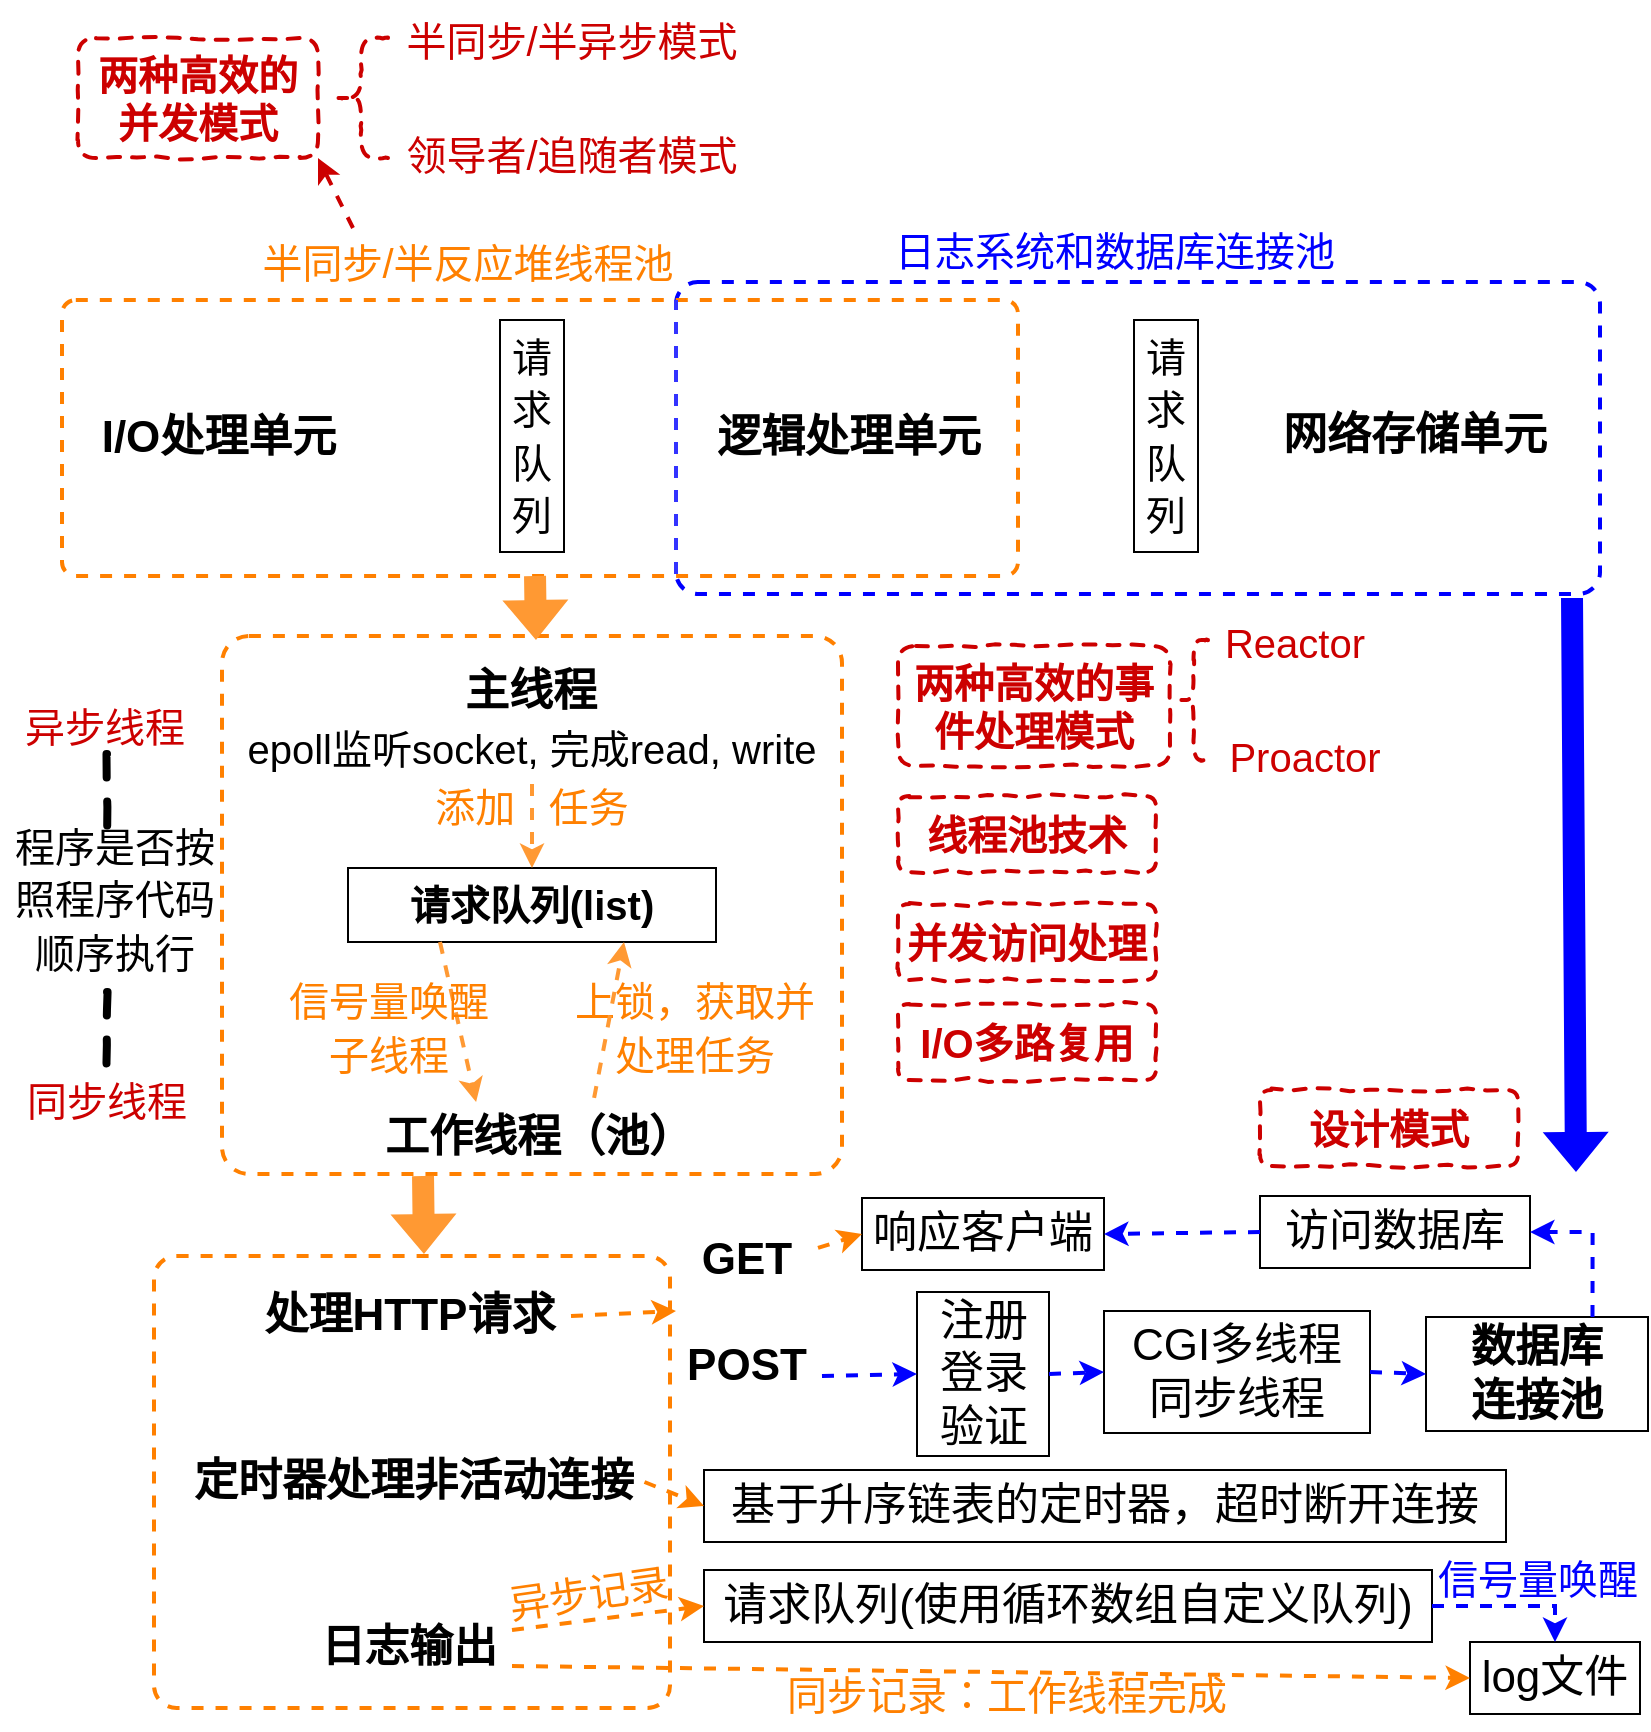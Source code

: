 <mxfile version="20.0.4" type="github">
  <diagram id="v8hTpokYwNXpzIlPlH0_" name="Page-1">
    <mxGraphModel dx="2249" dy="761" grid="0" gridSize="10" guides="1" tooltips="1" connect="1" arrows="1" fold="1" page="1" pageScale="1" pageWidth="827" pageHeight="1169" math="0" shadow="0">
      <root>
        <mxCell id="0" />
        <mxCell id="1" parent="0" />
        <mxCell id="amvjW9r1WKbjVWtIjcH6-35" value="" style="rounded=1;whiteSpace=wrap;html=1;fontSize=20;arcSize=5;dashed=1;strokeWidth=2;strokeColor=#FF8000;" parent="1" vertex="1">
          <mxGeometry x="-750" y="675" width="258" height="226" as="geometry" />
        </mxCell>
        <mxCell id="amvjW9r1WKbjVWtIjcH6-29" value="" style="rounded=1;whiteSpace=wrap;html=1;fontSize=20;arcSize=5;dashed=1;strokeWidth=2;strokeColor=#FF8000;" parent="1" vertex="1">
          <mxGeometry x="-716" y="365" width="310" height="269" as="geometry" />
        </mxCell>
        <mxCell id="amvjW9r1WKbjVWtIjcH6-7" value="" style="rounded=1;whiteSpace=wrap;html=1;fontSize=20;arcSize=7;dashed=1;strokeWidth=2;strokeColor=#0000FF;" parent="1" vertex="1">
          <mxGeometry x="-489" y="188" width="462" height="156" as="geometry" />
        </mxCell>
        <mxCell id="amvjW9r1WKbjVWtIjcH6-6" value="" style="rounded=1;whiteSpace=wrap;html=1;fontSize=20;arcSize=5;dashed=1;strokeWidth=2;strokeColor=#FF8000;" parent="1" vertex="1">
          <mxGeometry x="-796" y="197" width="478" height="138" as="geometry" />
        </mxCell>
        <mxCell id="amvjW9r1WKbjVWtIjcH6-1" value="I/O处理单元" style="rounded=0;whiteSpace=wrap;html=1;fontStyle=1;fontSize=22;strokeColor=none;fillColor=none;flipH=1;" parent="1" vertex="1">
          <mxGeometry x="-790" y="237.5" width="145" height="57" as="geometry" />
        </mxCell>
        <mxCell id="amvjW9r1WKbjVWtIjcH6-2" value="逻辑处理单元" style="rounded=0;whiteSpace=wrap;html=1;fontStyle=1;fontSize=22;strokeColor=none;fillColor=none;flipH=1;" parent="1" vertex="1">
          <mxGeometry x="-475" y="237.5" width="145" height="57" as="geometry" />
        </mxCell>
        <mxCell id="amvjW9r1WKbjVWtIjcH6-3" value="网络存储单元" style="rounded=0;whiteSpace=wrap;html=1;fontStyle=1;fontSize=22;strokeColor=none;fillColor=none;flipH=1;" parent="1" vertex="1">
          <mxGeometry x="-192" y="236.5" width="145" height="57" as="geometry" />
        </mxCell>
        <mxCell id="amvjW9r1WKbjVWtIjcH6-4" value="&lt;font style=&quot;font-size: 20px;&quot;&gt;请求队列&lt;/font&gt;" style="rounded=0;whiteSpace=wrap;html=1;fontSize=22;" parent="1" vertex="1">
          <mxGeometry x="-577" y="207" width="32" height="116" as="geometry" />
        </mxCell>
        <mxCell id="amvjW9r1WKbjVWtIjcH6-5" value="&lt;font style=&quot;font-size: 20px;&quot;&gt;请求队列&lt;/font&gt;" style="rounded=0;whiteSpace=wrap;html=1;fontSize=22;" parent="1" vertex="1">
          <mxGeometry x="-260" y="207" width="32" height="116" as="geometry" />
        </mxCell>
        <mxCell id="amvjW9r1WKbjVWtIjcH6-8" value="" style="endArrow=none;html=1;rounded=0;fontSize=20;dashed=1;strokeWidth=2;strokeColor=#3333FF;" parent="1" edge="1">
          <mxGeometry width="50" height="50" relative="1" as="geometry">
            <mxPoint x="-489" y="334" as="sourcePoint" />
            <mxPoint x="-489" y="197" as="targetPoint" />
          </mxGeometry>
        </mxCell>
        <mxCell id="amvjW9r1WKbjVWtIjcH6-9" value="半同步/半反应堆线程池" style="rounded=0;whiteSpace=wrap;html=1;dashed=1;fontSize=20;strokeColor=none;strokeWidth=2;fillColor=none;fontColor=#FF8000;" parent="1" vertex="1">
          <mxGeometry x="-708" y="161" width="230" height="33" as="geometry" />
        </mxCell>
        <mxCell id="amvjW9r1WKbjVWtIjcH6-11" value="日志系统和数据库连接池" style="rounded=0;whiteSpace=wrap;html=1;dashed=1;fontSize=20;strokeColor=none;strokeWidth=2;fillColor=none;fontColor=#0000FF;" parent="1" vertex="1">
          <mxGeometry x="-395" y="155" width="251" height="33" as="geometry" />
        </mxCell>
        <mxCell id="amvjW9r1WKbjVWtIjcH6-12" value="" style="endArrow=classic;html=1;rounded=0;dashed=1;fontSize=20;fontColor=#CC0000;strokeColor=#CC0000;strokeWidth=2;exitX=0.25;exitY=0;exitDx=0;exitDy=0;entryX=1;entryY=1;entryDx=0;entryDy=0;" parent="1" source="amvjW9r1WKbjVWtIjcH6-9" target="amvjW9r1WKbjVWtIjcH6-13" edge="1">
          <mxGeometry width="50" height="50" relative="1" as="geometry">
            <mxPoint x="-582" y="131" as="sourcePoint" />
            <mxPoint x="-617" y="51" as="targetPoint" />
          </mxGeometry>
        </mxCell>
        <mxCell id="amvjW9r1WKbjVWtIjcH6-13" value="两种高效的并发模式" style="rounded=1;whiteSpace=wrap;html=1;dashed=1;fontSize=20;fontColor=#CC0000;strokeColor=#CC0000;strokeWidth=2;fillColor=none;comic=1;fontStyle=1" parent="1" vertex="1">
          <mxGeometry x="-788" y="66" width="120" height="60" as="geometry" />
        </mxCell>
        <mxCell id="amvjW9r1WKbjVWtIjcH6-14" value="" style="shape=curlyBracket;whiteSpace=wrap;html=1;rounded=1;dashed=1;comic=1;fontSize=20;fontColor=#CC0000;strokeColor=#CC0000;strokeWidth=2;fillColor=none;" parent="1" vertex="1">
          <mxGeometry x="-660" y="66" width="27" height="60" as="geometry" />
        </mxCell>
        <mxCell id="amvjW9r1WKbjVWtIjcH6-15" value="半同步/半异步模式" style="rounded=0;whiteSpace=wrap;html=1;dashed=1;comic=1;fontSize=20;fontColor=#CC0000;strokeColor=none;strokeWidth=2;fillColor=none;" parent="1" vertex="1">
          <mxGeometry x="-638" y="47" width="194" height="40" as="geometry" />
        </mxCell>
        <mxCell id="amvjW9r1WKbjVWtIjcH6-16" value="领导者/追随者模式" style="rounded=0;whiteSpace=wrap;html=1;dashed=1;comic=1;fontSize=20;fontColor=#CC0000;strokeColor=none;strokeWidth=2;fillColor=none;" parent="1" vertex="1">
          <mxGeometry x="-638" y="104" width="194" height="40" as="geometry" />
        </mxCell>
        <mxCell id="amvjW9r1WKbjVWtIjcH6-17" value="" style="shape=flexArrow;endArrow=classic;html=1;rounded=0;dashed=1;fontSize=20;fontColor=#FF9933;strokeColor=none;strokeWidth=2;fillColor=#FF9933;" parent="1" edge="1">
          <mxGeometry width="50" height="50" relative="1" as="geometry">
            <mxPoint x="-559.5" y="334" as="sourcePoint" />
            <mxPoint x="-559" y="368" as="targetPoint" />
          </mxGeometry>
        </mxCell>
        <mxCell id="amvjW9r1WKbjVWtIjcH6-18" value="主线程" style="rounded=0;whiteSpace=wrap;html=1;fontStyle=1;fontSize=22;strokeColor=none;fillColor=none;flipH=1;" parent="1" vertex="1">
          <mxGeometry x="-633" y="375" width="143" height="36" as="geometry" />
        </mxCell>
        <mxCell id="amvjW9r1WKbjVWtIjcH6-19" value="工作线程（池）" style="rounded=0;whiteSpace=wrap;html=1;fontStyle=1;fontSize=22;strokeColor=none;fillColor=none;flipH=1;" parent="1" vertex="1">
          <mxGeometry x="-650" y="598" width="185" height="36" as="geometry" />
        </mxCell>
        <mxCell id="amvjW9r1WKbjVWtIjcH6-20" value="&lt;font style=&quot;font-size: 20px;&quot;&gt;请求队列(list)&lt;/font&gt;" style="rounded=0;whiteSpace=wrap;html=1;fontSize=22;fontStyle=1" parent="1" vertex="1">
          <mxGeometry x="-653" y="481" width="184" height="37" as="geometry" />
        </mxCell>
        <mxCell id="amvjW9r1WKbjVWtIjcH6-21" value="&lt;font style=&quot;font-size: 20px;&quot;&gt;epoll监听socket, 完成read, write&lt;/font&gt;" style="rounded=0;whiteSpace=wrap;html=1;fontSize=22;fillColor=none;strokeColor=none;" parent="1" vertex="1">
          <mxGeometry x="-720" y="405" width="318" height="34" as="geometry" />
        </mxCell>
        <mxCell id="amvjW9r1WKbjVWtIjcH6-23" value="" style="endArrow=classic;html=1;rounded=0;dashed=1;fontSize=20;fontColor=#FF9933;strokeColor=#FF9933;strokeWidth=2;fillColor=#FF9933;exitX=0.5;exitY=1;exitDx=0;exitDy=0;" parent="1" source="amvjW9r1WKbjVWtIjcH6-21" target="amvjW9r1WKbjVWtIjcH6-20" edge="1">
          <mxGeometry width="50" height="50" relative="1" as="geometry">
            <mxPoint x="-435" y="408" as="sourcePoint" />
            <mxPoint x="-385" y="358" as="targetPoint" />
          </mxGeometry>
        </mxCell>
        <mxCell id="amvjW9r1WKbjVWtIjcH6-24" value="&lt;span style=&quot;font-size: 20px;&quot;&gt;添加&amp;nbsp; &amp;nbsp;任务&lt;/span&gt;" style="rounded=0;whiteSpace=wrap;html=1;fontSize=22;fillColor=none;strokeColor=none;fontColor=#FF8000;" parent="1" vertex="1">
          <mxGeometry x="-720.5" y="434" width="318" height="34" as="geometry" />
        </mxCell>
        <mxCell id="amvjW9r1WKbjVWtIjcH6-25" value="" style="endArrow=classic;html=1;rounded=0;dashed=1;fontSize=20;fontColor=#FF9933;strokeColor=#FF9933;strokeWidth=2;fillColor=#FF9933;entryX=0.67;entryY=0;entryDx=0;entryDy=0;exitX=0.25;exitY=1;exitDx=0;exitDy=0;entryPerimeter=0;" parent="1" source="amvjW9r1WKbjVWtIjcH6-20" target="amvjW9r1WKbjVWtIjcH6-19" edge="1">
          <mxGeometry width="50" height="50" relative="1" as="geometry">
            <mxPoint x="-551" y="449" as="sourcePoint" />
            <mxPoint x="-550.992" y="491" as="targetPoint" />
          </mxGeometry>
        </mxCell>
        <mxCell id="amvjW9r1WKbjVWtIjcH6-26" value="&lt;span style=&quot;font-size: 20px;&quot;&gt;信号量唤醒&lt;br&gt;子线程&lt;/span&gt;" style="rounded=0;whiteSpace=wrap;html=1;fontSize=22;fillColor=none;strokeColor=none;fontColor=#FF8000;" parent="1" vertex="1">
          <mxGeometry x="-698" y="531" width="130.5" height="59" as="geometry" />
        </mxCell>
        <mxCell id="amvjW9r1WKbjVWtIjcH6-27" value="&lt;span style=&quot;font-size: 20px;&quot;&gt;上锁，获取并处理任务&lt;/span&gt;" style="rounded=0;whiteSpace=wrap;html=1;fontSize=22;fillColor=none;strokeColor=none;fontColor=#FF8000;" parent="1" vertex="1">
          <mxGeometry x="-545" y="531" width="130.5" height="59" as="geometry" />
        </mxCell>
        <mxCell id="amvjW9r1WKbjVWtIjcH6-28" value="" style="endArrow=classic;html=1;rounded=0;dashed=1;fontSize=20;fontColor=#FF9933;strokeColor=#FF9933;strokeWidth=2;fillColor=#FF9933;entryX=0.75;entryY=1;entryDx=0;entryDy=0;exitX=0.351;exitY=-0.056;exitDx=0;exitDy=0;exitPerimeter=0;" parent="1" source="amvjW9r1WKbjVWtIjcH6-19" target="amvjW9r1WKbjVWtIjcH6-20" edge="1">
          <mxGeometry width="50" height="50" relative="1" as="geometry">
            <mxPoint x="-597" y="528" as="sourcePoint" />
            <mxPoint x="-587.25" y="607" as="targetPoint" />
          </mxGeometry>
        </mxCell>
        <mxCell id="amvjW9r1WKbjVWtIjcH6-30" value="异步线程" style="rounded=0;whiteSpace=wrap;html=1;dashed=1;comic=1;fontSize=20;fontColor=#CC0000;strokeColor=none;strokeWidth=2;fillColor=none;" parent="1" vertex="1">
          <mxGeometry x="-820" y="390" width="91" height="40" as="geometry" />
        </mxCell>
        <mxCell id="amvjW9r1WKbjVWtIjcH6-31" value="同步线程" style="rounded=0;whiteSpace=wrap;html=1;dashed=1;comic=1;fontSize=20;fontColor=#CC0000;strokeColor=none;strokeWidth=2;fillColor=none;" parent="1" vertex="1">
          <mxGeometry x="-819" y="577" width="91" height="40" as="geometry" />
        </mxCell>
        <mxCell id="amvjW9r1WKbjVWtIjcH6-32" value="处理HTTP请求" style="rounded=0;whiteSpace=wrap;html=1;fontStyle=1;fontSize=22;strokeColor=none;fillColor=none;flipH=1;" parent="1" vertex="1">
          <mxGeometry x="-703.5" y="687" width="162" height="36" as="geometry" />
        </mxCell>
        <mxCell id="amvjW9r1WKbjVWtIjcH6-33" value="定时器处理非活动连接" style="rounded=0;whiteSpace=wrap;html=1;fontStyle=1;fontSize=22;strokeColor=none;fillColor=none;flipH=1;" parent="1" vertex="1">
          <mxGeometry x="-736.25" y="770" width="231.5" height="36" as="geometry" />
        </mxCell>
        <mxCell id="amvjW9r1WKbjVWtIjcH6-34" value="日志输出" style="rounded=0;whiteSpace=wrap;html=1;fontStyle=1;fontSize=22;strokeColor=none;fillColor=none;flipH=1;" parent="1" vertex="1">
          <mxGeometry x="-674" y="853" width="103" height="36" as="geometry" />
        </mxCell>
        <mxCell id="amvjW9r1WKbjVWtIjcH6-36" value="" style="shape=flexArrow;endArrow=classic;html=1;rounded=0;dashed=1;fontSize=20;fontColor=#FF9933;strokeColor=none;strokeWidth=2;fillColor=#FF9933;exitX=0.5;exitY=1;exitDx=0;exitDy=0;" parent="1" edge="1">
          <mxGeometry width="50" height="50" relative="1" as="geometry">
            <mxPoint x="-615.5" y="634" as="sourcePoint" />
            <mxPoint x="-615" y="675" as="targetPoint" />
          </mxGeometry>
        </mxCell>
        <mxCell id="amvjW9r1WKbjVWtIjcH6-37" value="" style="endArrow=classic;html=1;rounded=0;dashed=1;fontSize=20;fontColor=#FF8000;strokeColor=#FF8000;strokeWidth=2;fillColor=#FF9933;exitX=1;exitY=0.5;exitDx=0;exitDy=0;entryX=0;entryY=0.5;entryDx=0;entryDy=0;" parent="1" source="amvjW9r1WKbjVWtIjcH6-32" target="amvjW9r1WKbjVWtIjcH6-38" edge="1">
          <mxGeometry width="50" height="50" relative="1" as="geometry">
            <mxPoint x="-410" y="753" as="sourcePoint" />
            <mxPoint x="-475" y="698" as="targetPoint" />
          </mxGeometry>
        </mxCell>
        <mxCell id="amvjW9r1WKbjVWtIjcH6-38" value="GET&lt;br&gt;&lt;br&gt;POST" style="rounded=0;whiteSpace=wrap;html=1;fontStyle=1;fontSize=22;strokeColor=none;fillColor=none;flipH=1;" parent="1" vertex="1">
          <mxGeometry x="-489" y="661" width="71" height="83" as="geometry" />
        </mxCell>
        <mxCell id="amvjW9r1WKbjVWtIjcH6-39" value="访问数据库" style="rounded=0;whiteSpace=wrap;html=1;fontStyle=0;fontSize=22;strokeColor=default;fillColor=none;flipH=1;" parent="1" vertex="1">
          <mxGeometry x="-197" y="645" width="135" height="36" as="geometry" />
        </mxCell>
        <mxCell id="amvjW9r1WKbjVWtIjcH6-40" value="响应客户端" style="rounded=0;whiteSpace=wrap;html=1;fontStyle=0;fontSize=22;strokeColor=default;fillColor=none;flipH=1;" parent="1" vertex="1">
          <mxGeometry x="-396" y="646" width="121" height="36" as="geometry" />
        </mxCell>
        <mxCell id="amvjW9r1WKbjVWtIjcH6-42" value="注册&lt;br&gt;登录&lt;br&gt;验证" style="rounded=0;whiteSpace=wrap;html=1;fontStyle=0;fontSize=22;strokeColor=default;fillColor=none;flipH=1;" parent="1" vertex="1">
          <mxGeometry x="-368.5" y="693" width="66" height="82" as="geometry" />
        </mxCell>
        <mxCell id="amvjW9r1WKbjVWtIjcH6-43" value="CGI多线程&lt;br&gt;同步线程" style="rounded=0;whiteSpace=wrap;html=1;fontStyle=0;fontSize=22;strokeColor=default;fillColor=none;flipH=1;" parent="1" vertex="1">
          <mxGeometry x="-275" y="702.5" width="133" height="61" as="geometry" />
        </mxCell>
        <mxCell id="amvjW9r1WKbjVWtIjcH6-44" value="数据库&lt;br&gt;连接池" style="rounded=0;whiteSpace=wrap;html=1;fontStyle=1;fontSize=22;strokeColor=default;fillColor=none;flipH=1;" parent="1" vertex="1">
          <mxGeometry x="-114" y="705.5" width="111" height="57" as="geometry" />
        </mxCell>
        <mxCell id="amvjW9r1WKbjVWtIjcH6-45" value="" style="endArrow=classic;html=1;rounded=0;dashed=1;fontSize=21;fontColor=#FF8000;strokeColor=#FF8000;strokeWidth=2;fillColor=#FF9933;exitX=0;exitY=0.12;exitDx=0;exitDy=0;exitPerimeter=0;entryX=0;entryY=0.5;entryDx=0;entryDy=0;" parent="1" source="amvjW9r1WKbjVWtIjcH6-38" target="amvjW9r1WKbjVWtIjcH6-40" edge="1">
          <mxGeometry width="50" height="50" relative="1" as="geometry">
            <mxPoint x="-271" y="563" as="sourcePoint" />
            <mxPoint x="-221" y="513" as="targetPoint" />
          </mxGeometry>
        </mxCell>
        <mxCell id="amvjW9r1WKbjVWtIjcH6-48" value="" style="endArrow=classic;html=1;rounded=0;dashed=1;fontSize=21;fontColor=#FF8000;strokeColor=#0000FF;strokeWidth=2;fillColor=#FF9933;exitX=-0.028;exitY=0.892;exitDx=0;exitDy=0;entryX=0;entryY=0.5;entryDx=0;entryDy=0;exitPerimeter=0;" parent="1" source="amvjW9r1WKbjVWtIjcH6-38" target="amvjW9r1WKbjVWtIjcH6-42" edge="1">
          <mxGeometry width="50" height="50" relative="1" as="geometry">
            <mxPoint x="-179" y="577" as="sourcePoint" />
            <mxPoint x="-129" y="527" as="targetPoint" />
          </mxGeometry>
        </mxCell>
        <mxCell id="amvjW9r1WKbjVWtIjcH6-49" value="" style="endArrow=classic;html=1;rounded=0;dashed=1;fontSize=21;fontColor=#FF8000;strokeColor=#0000FF;strokeWidth=2;fillColor=#FF9933;exitX=0;exitY=0.5;exitDx=0;exitDy=0;entryX=1;entryY=0.5;entryDx=0;entryDy=0;" parent="1" source="amvjW9r1WKbjVWtIjcH6-39" target="amvjW9r1WKbjVWtIjcH6-40" edge="1">
          <mxGeometry width="50" height="50" relative="1" as="geometry">
            <mxPoint x="-290" y="571" as="sourcePoint" />
            <mxPoint x="-240" y="521" as="targetPoint" />
          </mxGeometry>
        </mxCell>
        <mxCell id="amvjW9r1WKbjVWtIjcH6-50" value="" style="endArrow=classic;html=1;rounded=0;dashed=1;fontSize=21;fontColor=#FF8000;strokeColor=#0000FF;strokeWidth=2;fillColor=#FF9933;exitX=1;exitY=0.5;exitDx=0;exitDy=0;entryX=0;entryY=0.5;entryDx=0;entryDy=0;" parent="1" source="amvjW9r1WKbjVWtIjcH6-42" target="amvjW9r1WKbjVWtIjcH6-43" edge="1">
          <mxGeometry width="50" height="50" relative="1" as="geometry">
            <mxPoint x="-280" y="581" as="sourcePoint" />
            <mxPoint x="-230" y="531" as="targetPoint" />
          </mxGeometry>
        </mxCell>
        <mxCell id="amvjW9r1WKbjVWtIjcH6-51" value="" style="endArrow=classic;html=1;rounded=0;dashed=1;fontSize=21;fontColor=#FF8000;strokeColor=#0000FF;strokeWidth=2;fillColor=#FF9933;exitX=1;exitY=0.5;exitDx=0;exitDy=0;entryX=0;entryY=0.5;entryDx=0;entryDy=0;" parent="1" source="amvjW9r1WKbjVWtIjcH6-43" target="amvjW9r1WKbjVWtIjcH6-44" edge="1">
          <mxGeometry width="50" height="50" relative="1" as="geometry">
            <mxPoint x="-270" y="591" as="sourcePoint" />
            <mxPoint x="-220" y="541" as="targetPoint" />
          </mxGeometry>
        </mxCell>
        <mxCell id="amvjW9r1WKbjVWtIjcH6-52" value="" style="edgeStyle=segmentEdgeStyle;endArrow=classic;html=1;rounded=0;dashed=1;fontSize=21;fontColor=#FF8000;strokeColor=#0000FF;strokeWidth=2;fillColor=#FF9933;exitX=0.75;exitY=0;exitDx=0;exitDy=0;entryX=1;entryY=0.5;entryDx=0;entryDy=0;" parent="1" source="amvjW9r1WKbjVWtIjcH6-44" target="amvjW9r1WKbjVWtIjcH6-39" edge="1">
          <mxGeometry width="50" height="50" relative="1" as="geometry">
            <mxPoint x="-435" y="563" as="sourcePoint" />
            <mxPoint x="-385" y="513" as="targetPoint" />
            <Array as="points">
              <mxPoint x="-31" y="663" />
            </Array>
          </mxGeometry>
        </mxCell>
        <mxCell id="amvjW9r1WKbjVWtIjcH6-53" value="基于升序链表的定时器，超时断开连接" style="rounded=0;whiteSpace=wrap;html=1;fontStyle=0;fontSize=22;strokeColor=default;fillColor=none;flipH=1;" parent="1" vertex="1">
          <mxGeometry x="-475" y="782" width="401" height="36" as="geometry" />
        </mxCell>
        <mxCell id="amvjW9r1WKbjVWtIjcH6-54" value="" style="endArrow=classic;html=1;rounded=0;dashed=1;fontSize=20;fontColor=#FF8000;strokeColor=#FF8000;strokeWidth=2;fillColor=#FF9933;exitX=1;exitY=0.5;exitDx=0;exitDy=0;entryX=0;entryY=0.5;entryDx=0;entryDy=0;" parent="1" source="amvjW9r1WKbjVWtIjcH6-33" target="amvjW9r1WKbjVWtIjcH6-53" edge="1">
          <mxGeometry width="50" height="50" relative="1" as="geometry">
            <mxPoint x="-531.5" y="715" as="sourcePoint" />
            <mxPoint x="-479" y="712.5" as="targetPoint" />
          </mxGeometry>
        </mxCell>
        <mxCell id="amvjW9r1WKbjVWtIjcH6-55" value="请求队列(使用循环数组自定义队列)" style="rounded=0;whiteSpace=wrap;html=1;fontStyle=0;fontSize=22;strokeColor=default;fillColor=none;flipH=1;" parent="1" vertex="1">
          <mxGeometry x="-475" y="832" width="364" height="36" as="geometry" />
        </mxCell>
        <mxCell id="amvjW9r1WKbjVWtIjcH6-56" value="" style="endArrow=classic;html=1;rounded=0;dashed=1;fontSize=20;fontColor=#FF8000;strokeColor=#FF8000;strokeWidth=2;fillColor=#FF9933;exitX=1;exitY=0.25;exitDx=0;exitDy=0;entryX=0;entryY=0.5;entryDx=0;entryDy=0;" parent="1" source="amvjW9r1WKbjVWtIjcH6-34" target="amvjW9r1WKbjVWtIjcH6-55" edge="1">
          <mxGeometry width="50" height="50" relative="1" as="geometry">
            <mxPoint x="-531.5" y="715" as="sourcePoint" />
            <mxPoint x="-479" y="712.5" as="targetPoint" />
          </mxGeometry>
        </mxCell>
        <mxCell id="amvjW9r1WKbjVWtIjcH6-57" value="&lt;span style=&quot;font-size: 20px;&quot;&gt;异步记录&lt;/span&gt;" style="rounded=0;whiteSpace=wrap;html=1;fontSize=22;fillColor=none;strokeColor=none;fontColor=#FF8000;rotation=352;" parent="1" vertex="1">
          <mxGeometry x="-579" y="827" width="93" height="34" as="geometry" />
        </mxCell>
        <mxCell id="amvjW9r1WKbjVWtIjcH6-58" value="log文件" style="rounded=0;whiteSpace=wrap;html=1;fontStyle=0;fontSize=22;strokeColor=default;fillColor=none;flipH=1;" parent="1" vertex="1">
          <mxGeometry x="-92" y="868" width="85" height="36" as="geometry" />
        </mxCell>
        <mxCell id="amvjW9r1WKbjVWtIjcH6-59" value="" style="edgeStyle=segmentEdgeStyle;endArrow=classic;html=1;rounded=0;dashed=1;fontSize=21;fontColor=#FF8000;strokeColor=#0000FF;strokeWidth=2;fillColor=#FF9933;exitX=1;exitY=0.5;exitDx=0;exitDy=0;entryX=0.5;entryY=0;entryDx=0;entryDy=0;" parent="1" source="amvjW9r1WKbjVWtIjcH6-55" target="amvjW9r1WKbjVWtIjcH6-58" edge="1">
          <mxGeometry width="50" height="50" relative="1" as="geometry">
            <mxPoint x="-435" y="723" as="sourcePoint" />
            <mxPoint x="-385" y="673" as="targetPoint" />
          </mxGeometry>
        </mxCell>
        <mxCell id="amvjW9r1WKbjVWtIjcH6-61" value="&lt;span style=&quot;font-size: 20px;&quot;&gt;信号量唤醒&lt;/span&gt;" style="rounded=0;whiteSpace=wrap;html=1;fontSize=22;fillColor=none;strokeColor=none;fontColor=#0000FF;" parent="1" vertex="1">
          <mxGeometry x="-112" y="820" width="108" height="34" as="geometry" />
        </mxCell>
        <mxCell id="amvjW9r1WKbjVWtIjcH6-63" value="&lt;span style=&quot;font-size: 20px;&quot;&gt;同步记录：工作线程完成&lt;/span&gt;" style="rounded=0;whiteSpace=wrap;html=1;fontSize=22;fillColor=none;strokeColor=none;fontColor=#FF8000;rotation=0;" parent="1" vertex="1">
          <mxGeometry x="-447" y="878" width="247" height="34" as="geometry" />
        </mxCell>
        <mxCell id="amvjW9r1WKbjVWtIjcH6-65" value="" style="endArrow=classic;html=1;rounded=0;dashed=1;fontSize=20;fontColor=#FF8000;strokeColor=#FF8000;strokeWidth=2;fillColor=#FF9933;exitX=1;exitY=0.75;exitDx=0;exitDy=0;entryX=0;entryY=0.5;entryDx=0;entryDy=0;" parent="1" source="amvjW9r1WKbjVWtIjcH6-34" target="amvjW9r1WKbjVWtIjcH6-58" edge="1">
          <mxGeometry width="50" height="50" relative="1" as="geometry">
            <mxPoint x="-531.5" y="715" as="sourcePoint" />
            <mxPoint x="-479" y="712.5" as="targetPoint" />
          </mxGeometry>
        </mxCell>
        <mxCell id="amvjW9r1WKbjVWtIjcH6-67" value="" style="shape=flexArrow;endArrow=classic;html=1;rounded=0;dashed=1;fontSize=20;fontColor=#FF9933;strokeColor=none;strokeWidth=2;fillColor=#0000FF;" parent="1" edge="1">
          <mxGeometry width="50" height="50" relative="1" as="geometry">
            <mxPoint x="-41" y="345" as="sourcePoint" />
            <mxPoint x="-39" y="634" as="targetPoint" />
          </mxGeometry>
        </mxCell>
        <mxCell id="amvjW9r1WKbjVWtIjcH6-68" value="两种高效的事件处理模式" style="rounded=1;whiteSpace=wrap;html=1;dashed=1;fontSize=20;fontColor=#CC0000;strokeColor=#CC0000;strokeWidth=2;fillColor=none;comic=1;fontStyle=1" parent="1" vertex="1">
          <mxGeometry x="-378" y="370" width="136" height="60" as="geometry" />
        </mxCell>
        <mxCell id="amvjW9r1WKbjVWtIjcH6-69" value="" style="shape=curlyBracket;whiteSpace=wrap;html=1;rounded=1;dashed=1;comic=1;fontSize=20;fontColor=#CC0000;strokeColor=#CC0000;strokeWidth=2;fillColor=none;" parent="1" vertex="1">
          <mxGeometry x="-237.5" y="367" width="14.5" height="60" as="geometry" />
        </mxCell>
        <mxCell id="amvjW9r1WKbjVWtIjcH6-70" value="Reactor" style="rounded=0;whiteSpace=wrap;html=1;dashed=1;comic=1;fontSize=20;fontColor=#CC0000;strokeColor=none;strokeWidth=2;fillColor=none;" parent="1" vertex="1">
          <mxGeometry x="-223" y="348" width="86.5" height="40" as="geometry" />
        </mxCell>
        <mxCell id="amvjW9r1WKbjVWtIjcH6-71" value="Proactor" style="rounded=0;whiteSpace=wrap;html=1;dashed=1;comic=1;fontSize=20;fontColor=#CC0000;strokeColor=none;strokeWidth=2;fillColor=none;" parent="1" vertex="1">
          <mxGeometry x="-219" y="405" width="88.5" height="40" as="geometry" />
        </mxCell>
        <mxCell id="amvjW9r1WKbjVWtIjcH6-72" value="线程池技术" style="rounded=1;whiteSpace=wrap;html=1;dashed=1;fontSize=20;fontColor=#CC0000;strokeColor=#CC0000;strokeWidth=2;fillColor=none;comic=1;fontStyle=1" parent="1" vertex="1">
          <mxGeometry x="-378" y="445" width="129" height="38" as="geometry" />
        </mxCell>
        <mxCell id="amvjW9r1WKbjVWtIjcH6-73" value="并发访问处理" style="rounded=1;whiteSpace=wrap;html=1;dashed=1;fontSize=20;fontColor=#CC0000;strokeColor=#CC0000;strokeWidth=2;fillColor=none;comic=1;fontStyle=1" parent="1" vertex="1">
          <mxGeometry x="-378" y="499" width="129" height="38" as="geometry" />
        </mxCell>
        <mxCell id="amvjW9r1WKbjVWtIjcH6-74" value="I/O多路复用" style="rounded=1;whiteSpace=wrap;html=1;dashed=1;fontSize=20;fontColor=#CC0000;strokeColor=#CC0000;strokeWidth=2;fillColor=none;comic=1;fontStyle=1" parent="1" vertex="1">
          <mxGeometry x="-378" y="549" width="129" height="38" as="geometry" />
        </mxCell>
        <mxCell id="amvjW9r1WKbjVWtIjcH6-75" value="&lt;span style=&quot;font-size: 20px;&quot;&gt;程序是否按照程序代码顺序执行&lt;/span&gt;" style="rounded=0;whiteSpace=wrap;html=1;fontSize=22;fillColor=none;strokeColor=none;" parent="1" vertex="1">
          <mxGeometry x="-827" y="448" width="115" height="97" as="geometry" />
        </mxCell>
        <mxCell id="amvjW9r1WKbjVWtIjcH6-76" value="" style="line;strokeWidth=4;direction=south;html=1;perimeter=backbonePerimeter;points=[];outlineConnect=0;dashed=1;comic=1;fontSize=21;fontColor=#0000FF;fillColor=none;" parent="1" vertex="1">
          <mxGeometry x="-778.5" y="424" width="10" height="44" as="geometry" />
        </mxCell>
        <mxCell id="amvjW9r1WKbjVWtIjcH6-77" value="" style="line;strokeWidth=4;direction=south;html=1;perimeter=backbonePerimeter;points=[];outlineConnect=0;dashed=1;comic=1;fontSize=21;fontColor=#0000FF;fillColor=none;" parent="1" vertex="1">
          <mxGeometry x="-778.5" y="543" width="10" height="44" as="geometry" />
        </mxCell>
        <mxCell id="amvjW9r1WKbjVWtIjcH6-78" value="设计模式" style="rounded=1;whiteSpace=wrap;html=1;dashed=1;fontSize=20;fontColor=#CC0000;strokeColor=#CC0000;strokeWidth=2;fillColor=none;comic=1;fontStyle=1" parent="1" vertex="1">
          <mxGeometry x="-197" y="592" width="129" height="38" as="geometry" />
        </mxCell>
      </root>
    </mxGraphModel>
  </diagram>
</mxfile>
